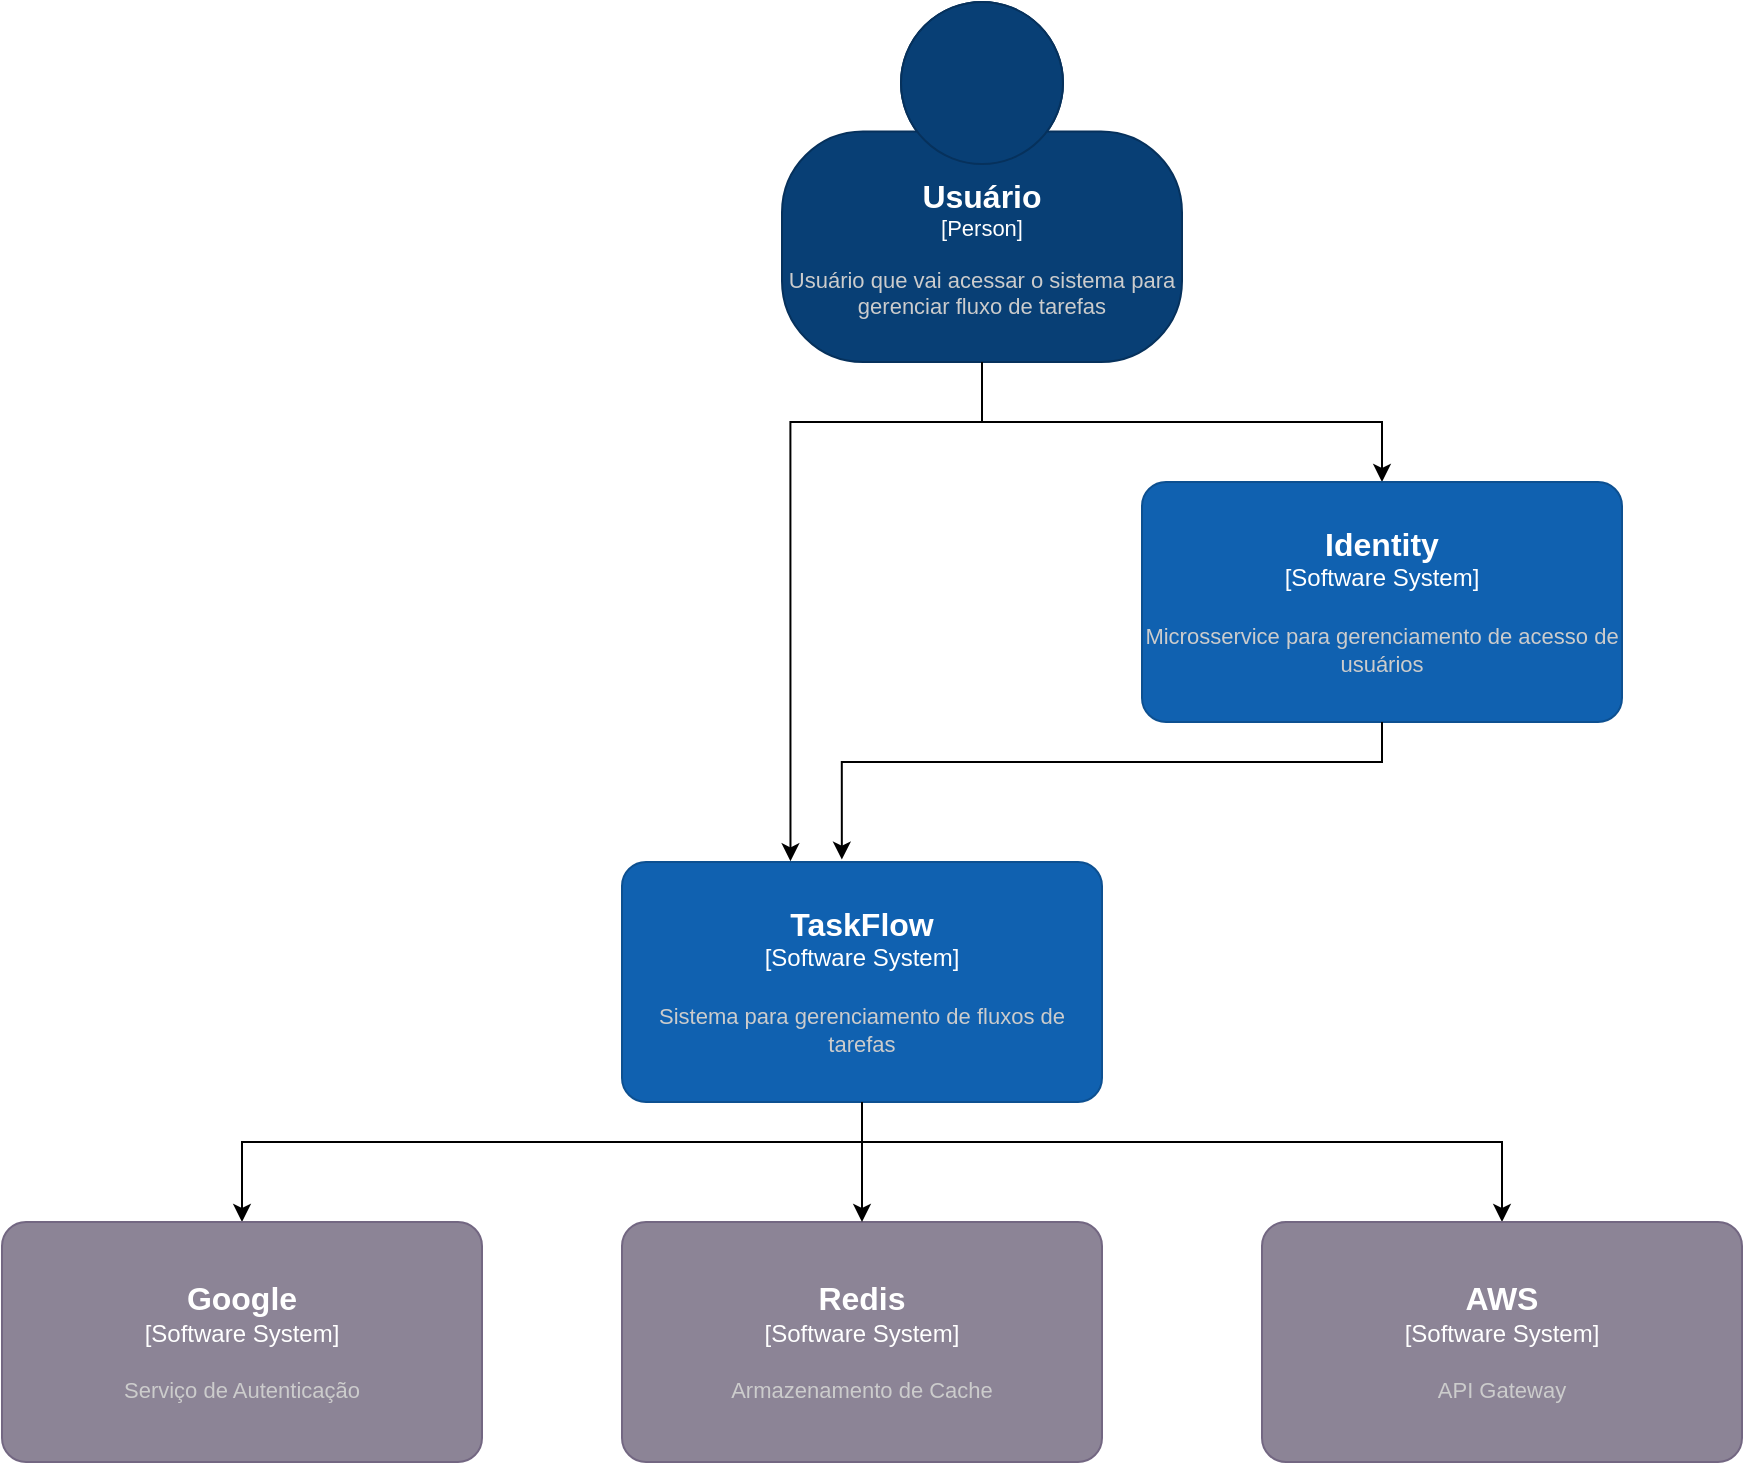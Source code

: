 <mxfile version="26.0.9" pages="5">
  <diagram name="Context" id="cnqDig1YKvm6bamocOQV">
    <mxGraphModel dx="2284" dy="836" grid="0" gridSize="10" guides="1" tooltips="1" connect="1" arrows="1" fold="1" page="1" pageScale="1" pageWidth="850" pageHeight="1100" math="0" shadow="0">
      <root>
        <mxCell id="0" />
        <mxCell id="1" parent="0" />
        <mxCell id="-CwpFU4BZnSYGfL7JsU8-5" value="" style="edgeStyle=orthogonalEdgeStyle;rounded=0;orthogonalLoop=1;jettySize=auto;html=1;entryX=0.5;entryY=0;entryDx=0;entryDy=0;entryPerimeter=0;" parent="1" source="-CwpFU4BZnSYGfL7JsU8-1" target="-CwpFU4BZnSYGfL7JsU8-6" edge="1">
          <mxGeometry relative="1" as="geometry">
            <mxPoint x="-120" y="280" as="targetPoint" />
          </mxGeometry>
        </mxCell>
        <object placeholders="1" c4Name="Usuário" c4Type="Person" c4Description="Usuário que vai acessar o sistema para gerenciar fluxo de tarefas" label="&lt;font style=&quot;font-size: 16px&quot;&gt;&lt;b&gt;%c4Name%&lt;/b&gt;&lt;/font&gt;&lt;div&gt;[%c4Type%]&lt;/div&gt;&lt;br&gt;&lt;div&gt;&lt;font style=&quot;font-size: 11px&quot;&gt;&lt;font color=&quot;#cccccc&quot;&gt;%c4Description%&lt;/font&gt;&lt;/div&gt;" id="-CwpFU4BZnSYGfL7JsU8-1">
          <mxCell style="html=1;fontSize=11;dashed=0;whiteSpace=wrap;fillColor=#083F75;strokeColor=#06315C;fontColor=#ffffff;shape=mxgraph.c4.person2;align=center;metaEdit=1;points=[[0.5,0,0],[1,0.5,0],[1,0.75,0],[0.75,1,0],[0.5,1,0],[0.25,1,0],[0,0.75,0],[0,0.5,0]];resizable=0;" parent="1" vertex="1">
            <mxGeometry x="-60" y="30" width="200" height="180" as="geometry" />
          </mxCell>
        </object>
        <mxCell id="-CwpFU4BZnSYGfL7JsU8-12" style="edgeStyle=orthogonalEdgeStyle;rounded=0;orthogonalLoop=1;jettySize=auto;html=1;entryX=0.5;entryY=0;entryDx=0;entryDy=0;entryPerimeter=0;" parent="1" target="-CwpFU4BZnSYGfL7JsU8-11" edge="1">
          <mxGeometry relative="1" as="geometry">
            <mxPoint x="-20" y="580" as="sourcePoint" />
            <Array as="points">
              <mxPoint x="-20" y="600" />
              <mxPoint x="-330" y="600" />
            </Array>
          </mxGeometry>
        </mxCell>
        <mxCell id="-CwpFU4BZnSYGfL7JsU8-14" style="edgeStyle=orthogonalEdgeStyle;rounded=0;orthogonalLoop=1;jettySize=auto;html=1;exitX=0.5;exitY=1;exitDx=0;exitDy=0;exitPerimeter=0;entryX=0.5;entryY=0;entryDx=0;entryDy=0;entryPerimeter=0;" parent="1" source="-CwpFU4BZnSYGfL7JsU8-4" target="-CwpFU4BZnSYGfL7JsU8-9" edge="1">
          <mxGeometry relative="1" as="geometry">
            <mxPoint x="-120" y="570" as="sourcePoint" />
            <Array as="points">
              <mxPoint x="-20" y="600" />
              <mxPoint x="300" y="600" />
            </Array>
          </mxGeometry>
        </mxCell>
        <object placeholders="1" c4Name="TaskFlow" c4Type="Software System" c4Description="Sistema para gerenciamento de fluxos de tarefas" label="&lt;font style=&quot;font-size: 16px&quot;&gt;&lt;b&gt;%c4Name%&lt;/b&gt;&lt;/font&gt;&lt;div&gt;[%c4Type%]&lt;/div&gt;&lt;br&gt;&lt;div&gt;&lt;font style=&quot;font-size: 11px&quot;&gt;&lt;font color=&quot;#cccccc&quot;&gt;%c4Description%&lt;/font&gt;&lt;/div&gt;" link="data:page/id,S409oOHxKX9jEYv93tye" id="-CwpFU4BZnSYGfL7JsU8-4">
          <mxCell style="rounded=1;whiteSpace=wrap;html=1;labelBackgroundColor=none;fillColor=#1061B0;fontColor=#ffffff;align=center;arcSize=10;strokeColor=#0D5091;metaEdit=1;resizable=0;" parent="1" vertex="1">
            <mxGeometry x="-140" y="460" width="240" height="120" as="geometry" />
          </mxCell>
        </object>
        <object placeholders="1" c4Name="Identity" c4Type="Software System" c4Description="Microsservice para gerenciamento de acesso de usuários&#xa;" label="&lt;font style=&quot;font-size: 16px&quot;&gt;&lt;b&gt;%c4Name%&lt;/b&gt;&lt;/font&gt;&lt;div&gt;[%c4Type%]&lt;/div&gt;&lt;br&gt;&lt;div&gt;&lt;font style=&quot;font-size: 11px&quot;&gt;&lt;font color=&quot;#cccccc&quot;&gt;%c4Description%&lt;/font&gt;&lt;/div&gt;" id="-CwpFU4BZnSYGfL7JsU8-6">
          <mxCell style="rounded=1;whiteSpace=wrap;html=1;labelBackgroundColor=none;fillColor=#1061B0;fontColor=#ffffff;align=center;arcSize=10;strokeColor=#0D5091;metaEdit=1;resizable=0;points=[[0.25,0,0],[0.5,0,0],[0.75,0,0],[1,0.25,0],[1,0.5,0],[1,0.75,0],[0.75,1,0],[0.5,1,0],[0.25,1,0],[0,0.75,0],[0,0.5,0],[0,0.25,0]];" parent="1" vertex="1">
            <mxGeometry x="120" y="270" width="240" height="120" as="geometry" />
          </mxCell>
        </object>
        <mxCell id="-CwpFU4BZnSYGfL7JsU8-7" style="edgeStyle=orthogonalEdgeStyle;rounded=0;orthogonalLoop=1;jettySize=auto;html=1;entryX=0.458;entryY=-0.01;entryDx=0;entryDy=0;entryPerimeter=0;" parent="1" source="-CwpFU4BZnSYGfL7JsU8-6" target="-CwpFU4BZnSYGfL7JsU8-4" edge="1">
          <mxGeometry relative="1" as="geometry">
            <Array as="points">
              <mxPoint x="240" y="410" />
              <mxPoint x="-30" y="410" />
            </Array>
          </mxGeometry>
        </mxCell>
        <mxCell id="-CwpFU4BZnSYGfL7JsU8-8" style="edgeStyle=orthogonalEdgeStyle;rounded=0;orthogonalLoop=1;jettySize=auto;html=1;entryX=0.351;entryY=-0.003;entryDx=0;entryDy=0;entryPerimeter=0;exitX=0.5;exitY=1;exitDx=0;exitDy=0;exitPerimeter=0;" parent="1" source="-CwpFU4BZnSYGfL7JsU8-1" target="-CwpFU4BZnSYGfL7JsU8-4" edge="1">
          <mxGeometry relative="1" as="geometry">
            <Array as="points">
              <mxPoint x="40" y="240" />
              <mxPoint x="-56" y="240" />
            </Array>
          </mxGeometry>
        </mxCell>
        <object placeholders="1" c4Name="AWS" c4Type="Software System" c4Description="API Gateway" label="&lt;font style=&quot;font-size: 16px&quot;&gt;&lt;b&gt;%c4Name%&lt;/b&gt;&lt;/font&gt;&lt;div&gt;[%c4Type%]&lt;/div&gt;&lt;br&gt;&lt;div&gt;&lt;font style=&quot;font-size: 11px&quot;&gt;&lt;font color=&quot;#cccccc&quot;&gt;%c4Description%&lt;/font&gt;&lt;/div&gt;" id="-CwpFU4BZnSYGfL7JsU8-9">
          <mxCell style="rounded=1;whiteSpace=wrap;html=1;labelBackgroundColor=none;fillColor=#8C8496;fontColor=#ffffff;align=center;arcSize=10;strokeColor=#736782;metaEdit=1;resizable=0;points=[[0.25,0,0],[0.5,0,0],[0.75,0,0],[1,0.25,0],[1,0.5,0],[1,0.75,0],[0.75,1,0],[0.5,1,0],[0.25,1,0],[0,0.75,0],[0,0.5,0],[0,0.25,0]];" parent="1" vertex="1">
            <mxGeometry x="180" y="640" width="240" height="120" as="geometry" />
          </mxCell>
        </object>
        <object placeholders="1" c4Name="Redis" c4Type="Software System" c4Description="Armazenamento de Cache" label="&lt;font style=&quot;font-size: 16px&quot;&gt;&lt;b&gt;%c4Name%&lt;/b&gt;&lt;/font&gt;&lt;div&gt;[%c4Type%]&lt;/div&gt;&lt;br&gt;&lt;div&gt;&lt;font style=&quot;font-size: 11px&quot;&gt;&lt;font color=&quot;#cccccc&quot;&gt;%c4Description%&lt;/font&gt;&lt;/div&gt;" id="-CwpFU4BZnSYGfL7JsU8-10">
          <mxCell style="rounded=1;whiteSpace=wrap;html=1;labelBackgroundColor=none;fillColor=#8C8496;fontColor=#ffffff;align=center;arcSize=10;strokeColor=#736782;metaEdit=1;resizable=0;points=[[0.25,0,0],[0.5,0,0],[0.75,0,0],[1,0.25,0],[1,0.5,0],[1,0.75,0],[0.75,1,0],[0.5,1,0],[0.25,1,0],[0,0.75,0],[0,0.5,0],[0,0.25,0]];" parent="1" vertex="1">
            <mxGeometry x="-140" y="640" width="240" height="120" as="geometry" />
          </mxCell>
        </object>
        <object placeholders="1" c4Name="Google" c4Type="Software System" c4Description="Serviço de Autenticação" label="&lt;font style=&quot;font-size: 16px&quot;&gt;&lt;b&gt;%c4Name%&lt;/b&gt;&lt;/font&gt;&lt;div&gt;[%c4Type%]&lt;/div&gt;&lt;br&gt;&lt;div&gt;&lt;font style=&quot;font-size: 11px&quot;&gt;&lt;font color=&quot;#cccccc&quot;&gt;%c4Description%&lt;/font&gt;&lt;/div&gt;" id="-CwpFU4BZnSYGfL7JsU8-11">
          <mxCell style="rounded=1;whiteSpace=wrap;html=1;labelBackgroundColor=none;fillColor=#8C8496;fontColor=#ffffff;align=center;arcSize=10;strokeColor=#736782;metaEdit=1;resizable=0;points=[[0.25,0,0],[0.5,0,0],[0.75,0,0],[1,0.25,0],[1,0.5,0],[1,0.75,0],[0.75,1,0],[0.5,1,0],[0.25,1,0],[0,0.75,0],[0,0.5,0],[0,0.25,0]];" parent="1" vertex="1">
            <mxGeometry x="-450" y="640" width="240" height="120" as="geometry" />
          </mxCell>
        </object>
        <mxCell id="-CwpFU4BZnSYGfL7JsU8-13" style="edgeStyle=orthogonalEdgeStyle;rounded=0;orthogonalLoop=1;jettySize=auto;html=1;entryX=0.5;entryY=0;entryDx=0;entryDy=0;entryPerimeter=0;" parent="1" source="-CwpFU4BZnSYGfL7JsU8-4" target="-CwpFU4BZnSYGfL7JsU8-10" edge="1">
          <mxGeometry relative="1" as="geometry">
            <Array as="points">
              <mxPoint x="-20" y="610" />
              <mxPoint x="-20" y="610" />
            </Array>
          </mxGeometry>
        </mxCell>
      </root>
    </mxGraphModel>
  </diagram>
  <diagram id="S409oOHxKX9jEYv93tye" name="Container">
    <mxGraphModel dx="2390" dy="2493" grid="0" gridSize="10" guides="1" tooltips="1" connect="1" arrows="1" fold="1" page="1" pageScale="1" pageWidth="850" pageHeight="1100" math="0" shadow="0">
      <root>
        <mxCell id="0" />
        <mxCell id="1" parent="0" />
        <mxCell id="Tx2pgbSNfvghXaJgjT9a-4" style="edgeStyle=orthogonalEdgeStyle;rounded=0;orthogonalLoop=1;jettySize=auto;html=1;" edge="1" parent="1" source="NvBNC78l9rhTu3mMF5b2-1" target="Tx2pgbSNfvghXaJgjT9a-6">
          <mxGeometry relative="1" as="geometry" />
        </mxCell>
        <mxCell id="B-nmdVJ3-xfRT4hKKerb-2" value="REST" style="edgeLabel;html=1;align=center;verticalAlign=middle;resizable=0;points=[];strokeColor=#BAC8D3;fontColor=#EEEEEE;fillColor=#09555B;" vertex="1" connectable="0" parent="Tx2pgbSNfvghXaJgjT9a-4">
          <mxGeometry x="-0.2" y="4" relative="1" as="geometry">
            <mxPoint as="offset" />
          </mxGeometry>
        </mxCell>
        <object placeholders="1" c4Name="TaskFlow - Frontend" c4Type="Container" c4Technology="Angular" c4Description="Sistema para gerenciamento de tarefas" label="&lt;font style=&quot;font-size: 16px&quot;&gt;&lt;b&gt;%c4Name%&lt;/b&gt;&lt;/font&gt;&lt;div&gt;[%c4Type%: %c4Technology%]&lt;/div&gt;&lt;br&gt;&lt;div&gt;&lt;font style=&quot;font-size: 11px&quot;&gt;&lt;font color=&quot;#E6E6E6&quot;&gt;%c4Description%&lt;/font&gt;&lt;/div&gt;" link="data:page/id,S88u7uRgy3_dTwwRTWKs" id="NvBNC78l9rhTu3mMF5b2-1">
          <mxCell style="rounded=1;whiteSpace=wrap;html=1;fontSize=11;labelBackgroundColor=none;fillColor=#23A2D9;fontColor=#ffffff;align=center;arcSize=10;strokeColor=#0E7DAD;metaEdit=1;resizable=0;points=[[0.25,0,0],[0.5,0,0],[0.75,0,0],[1,0.25,0],[1,0.5,0],[1,0.75,0],[0.75,1,0],[0.5,1,0],[0.25,1,0],[0,0.75,0],[0,0.5,0],[0,0.25,0]];" vertex="1" parent="1">
            <mxGeometry x="455" y="70" width="240" height="120" as="geometry" />
          </mxCell>
        </object>
        <object placeholders="1" c4Name="TaskFlow" c4Type="SystemScopeBoundary" c4Application="Software System" label="&lt;font style=&quot;font-size: 16px&quot;;color: &quot;#ffffff&quot;&gt;&lt;b&gt;&lt;div style=&quot;text-align: left&quot;&gt;%c4Name%&lt;/div&gt;&lt;/b&gt;&lt;/font&gt;&lt;div style=&quot;text-align: left&quot;&gt;[%c4Application%]&lt;/div&gt;" id="NvBNC78l9rhTu3mMF5b2-2">
          <mxCell style="rounded=1;fontSize=11;whiteSpace=wrap;html=1;dashed=1;arcSize=20;labelBackgroundColor=none;align=left;verticalAlign=bottom;labelBorderColor=none;spacingTop=0;spacing=10;dashPattern=8 4;metaEdit=1;rotatable=0;perimeter=rectanglePerimeter;noLabel=0;labelPadding=0;allowArrows=0;connectable=0;expand=0;recursiveResize=0;editable=1;pointerEvents=0;absoluteArcSize=1;points=[[0.25,0,0],[0.5,0,0],[0.75,0,0],[1,0.25,0],[1,0.5,0],[1,0.75,0],[0.75,1,0],[0.5,1,0],[0.25,1,0],[0,0.75,0],[0,0.5,0],[0,0.25,0]];fillColor=none;" vertex="1" parent="1">
            <mxGeometry x="50" y="20" width="1410" height="930" as="geometry" />
          </mxCell>
        </object>
        <object placeholders="1" c4Name="Usuário" c4Type="Person" c4Description="" label="&lt;font style=&quot;font-size: 16px&quot;&gt;&lt;b&gt;%c4Name%&lt;/b&gt;&lt;/font&gt;&lt;div&gt;[%c4Type%]&lt;/div&gt;&lt;br&gt;&lt;div&gt;&lt;font style=&quot;font-size: 11px&quot;&gt;&lt;font color=&quot;#cccccc&quot;&gt;%c4Description%&lt;/font&gt;&lt;/div&gt;" id="Tx2pgbSNfvghXaJgjT9a-1">
          <mxCell style="html=1;fontSize=11;dashed=0;whiteSpace=wrap;fillColor=#083F75;strokeColor=#06315C;fontColor=#ffffff;shape=mxgraph.c4.person2;align=center;metaEdit=1;points=[[0.5,0,0],[1,0.5,0],[1,0.75,0],[0.75,1,0],[0.5,1,0],[0.25,1,0],[0,0.75,0],[0,0.5,0]];resizable=0;" vertex="1" parent="1">
            <mxGeometry x="475" y="-220" width="200" height="180" as="geometry" />
          </mxCell>
        </object>
        <mxCell id="Tx2pgbSNfvghXaJgjT9a-2" style="edgeStyle=orthogonalEdgeStyle;rounded=0;orthogonalLoop=1;jettySize=auto;html=1;entryX=0.5;entryY=0;entryDx=0;entryDy=0;entryPerimeter=0;" edge="1" parent="1" source="Tx2pgbSNfvghXaJgjT9a-1" target="NvBNC78l9rhTu3mMF5b2-1">
          <mxGeometry relative="1" as="geometry" />
        </mxCell>
        <mxCell id="Tx2pgbSNfvghXaJgjT9a-18" value="" style="edgeStyle=orthogonalEdgeStyle;rounded=0;orthogonalLoop=1;jettySize=auto;html=1;entryX=0.5;entryY=0;entryDx=0;entryDy=0;entryPerimeter=0;" edge="1" parent="1" source="Tx2pgbSNfvghXaJgjT9a-3" target="Tx2pgbSNfvghXaJgjT9a-20">
          <mxGeometry relative="1" as="geometry">
            <mxPoint x="575" y="560" as="targetPoint" />
          </mxGeometry>
        </mxCell>
        <object placeholders="1" c4Name="TaskFlow" c4Type="Container" c4Technology="AspNetCore, RabbitMQ, EnttyFramework, SQL Server" c4Description="Sistema para gerenciamento de tarefas" label="&lt;font style=&quot;font-size: 16px&quot;&gt;&lt;b&gt;%c4Name%&lt;/b&gt;&lt;/font&gt;&lt;div&gt;[%c4Type%: %c4Technology%]&lt;/div&gt;&lt;br&gt;&lt;div&gt;&lt;font style=&quot;font-size: 11px&quot;&gt;&lt;font color=&quot;#E6E6E6&quot;&gt;%c4Description%&lt;/font&gt;&lt;/div&gt;" link="data:page/id,feEe4_TxEbXQCyf3ubXD" id="Tx2pgbSNfvghXaJgjT9a-3">
          <mxCell style="rounded=1;whiteSpace=wrap;html=1;fontSize=11;labelBackgroundColor=none;fillColor=#23A2D9;fontColor=#ffffff;align=center;arcSize=10;strokeColor=#0E7DAD;metaEdit=1;resizable=0;points=[[0.25,0,0],[0.5,0,0],[0.75,0,0],[1,0.25,0],[1,0.5,0],[1,0.75,0],[0.75,1,0],[0.5,1,0],[0.25,1,0],[0,0.75,0],[0,0.5,0],[0,0.25,0]];" vertex="1" parent="1">
            <mxGeometry x="455" y="325" width="240" height="120" as="geometry" />
          </mxCell>
        </object>
        <mxCell id="Tx2pgbSNfvghXaJgjT9a-6" value="&lt;font style=&quot;color: rgb(255, 255, 255);&quot;&gt;API Gateway&lt;/font&gt;" style="sketch=0;points=[[0,0,0],[0.25,0,0],[0.5,0,0],[0.75,0,0],[1,0,0],[0,1,0],[0.25,1,0],[0.5,1,0],[0.75,1,0],[1,1,0],[0,0.25,0],[0,0.5,0],[0,0.75,0],[1,0.25,0],[1,0.5,0],[1,0.75,0]];outlineConnect=0;fontColor=#232F3E;fillColor=#E7157B;strokeColor=#ffffff;dashed=0;verticalLabelPosition=bottom;verticalAlign=top;align=center;html=1;fontSize=12;fontStyle=0;aspect=fixed;shape=mxgraph.aws4.resourceIcon;resIcon=mxgraph.aws4.api_gateway;" vertex="1" parent="1">
          <mxGeometry x="140" y="200" width="78" height="78" as="geometry" />
        </mxCell>
        <mxCell id="Tx2pgbSNfvghXaJgjT9a-7" style="edgeStyle=orthogonalEdgeStyle;rounded=0;orthogonalLoop=1;jettySize=auto;html=1;entryX=0;entryY=0.5;entryDx=0;entryDy=0;entryPerimeter=0;" edge="1" parent="1" source="Tx2pgbSNfvghXaJgjT9a-10" target="Tx2pgbSNfvghXaJgjT9a-3">
          <mxGeometry relative="1" as="geometry" />
        </mxCell>
        <mxCell id="B-nmdVJ3-xfRT4hKKerb-1" value="REST" style="edgeLabel;html=1;align=center;verticalAlign=middle;resizable=0;points=[];strokeColor=#BAC8D3;fontColor=#EEEEEE;fillColor=#09555B;" vertex="1" connectable="0" parent="Tx2pgbSNfvghXaJgjT9a-7">
          <mxGeometry x="0.14" y="-1" relative="1" as="geometry">
            <mxPoint as="offset" />
          </mxGeometry>
        </mxCell>
        <mxCell id="Tx2pgbSNfvghXaJgjT9a-11" value="" style="edgeStyle=orthogonalEdgeStyle;rounded=0;orthogonalLoop=1;jettySize=auto;html=1;entryX=0;entryY=0.5;entryDx=0;entryDy=0;entryPerimeter=0;" edge="1" parent="1" source="Tx2pgbSNfvghXaJgjT9a-6" target="Tx2pgbSNfvghXaJgjT9a-10">
          <mxGeometry relative="1" as="geometry">
            <mxPoint x="218" y="239" as="sourcePoint" />
            <mxPoint x="455" y="400" as="targetPoint" />
          </mxGeometry>
        </mxCell>
        <mxCell id="Tx2pgbSNfvghXaJgjT9a-15" style="edgeStyle=orthogonalEdgeStyle;rounded=0;orthogonalLoop=1;jettySize=auto;html=1;" edge="1" parent="1" source="Tx2pgbSNfvghXaJgjT9a-10" target="Tx2pgbSNfvghXaJgjT9a-14">
          <mxGeometry relative="1" as="geometry" />
        </mxCell>
        <mxCell id="Tx2pgbSNfvghXaJgjT9a-16" style="edgeStyle=orthogonalEdgeStyle;rounded=0;orthogonalLoop=1;jettySize=auto;html=1;" edge="1" parent="1" source="Tx2pgbSNfvghXaJgjT9a-10" target="Tx2pgbSNfvghXaJgjT9a-12">
          <mxGeometry relative="1" as="geometry" />
        </mxCell>
        <mxCell id="Tx2pgbSNfvghXaJgjT9a-10" value="Login" style="html=1;whiteSpace=wrap;strokeColor=none;fillColor=#0079D6;labelPosition=center;verticalLabelPosition=middle;verticalAlign=top;align=center;fontSize=12;outlineConnect=0;spacingTop=-6;fontColor=#FFFFFF;sketch=0;shape=mxgraph.sitemap.login;" vertex="1" parent="1">
          <mxGeometry x="150" y="430" width="120" height="70" as="geometry" />
        </mxCell>
        <mxCell id="Tx2pgbSNfvghXaJgjT9a-12" value="Google Authentication" style="sketch=0;verticalLabelPosition=bottom;sketch=0;aspect=fixed;html=1;verticalAlign=top;strokeColor=#FFFFFF;fillColor=#FFFFFF;align=center;outlineConnect=0;pointerEvents=1;shape=mxgraph.citrix2.authentication_google;fontColor=#ffffff;" vertex="1" parent="1">
          <mxGeometry x="260" y="541" width="40" height="40" as="geometry" />
        </mxCell>
        <mxCell id="Tx2pgbSNfvghXaJgjT9a-13" value="Identity" style="text;html=1;align=center;verticalAlign=middle;whiteSpace=wrap;rounded=0;" vertex="1" parent="1">
          <mxGeometry x="110" y="580" width="60" height="30" as="geometry" />
        </mxCell>
        <mxCell id="Tx2pgbSNfvghXaJgjT9a-14" value="" style="sketch=0;outlineConnect=0;fontColor=#232F3E;gradientColor=none;fillColor=#FFFFFF;strokeColor=none;dashed=0;verticalLabelPosition=bottom;verticalAlign=top;align=center;html=1;fontSize=12;fontStyle=0;aspect=fixed;pointerEvents=1;shape=mxgraph.aws4.user;" vertex="1" parent="1">
          <mxGeometry x="121" y="541" width="38" height="38" as="geometry" />
        </mxCell>
        <object placeholders="1" c4Name="Database" c4Type="Container" c4Technology="SQL Server" c4Description="Armazenamento de dados" label="&lt;font style=&quot;font-size: 16px&quot;&gt;&lt;b&gt;%c4Name%&lt;/b&gt;&lt;/font&gt;&lt;div&gt;[%c4Type%:&amp;nbsp;%c4Technology%]&lt;/div&gt;&lt;br&gt;&lt;div&gt;&lt;font style=&quot;font-size: 11px&quot;&gt;&lt;font color=&quot;#E6E6E6&quot;&gt;%c4Description%&lt;/font&gt;&lt;/div&gt;" link="data:page/id,9r0WjnaPc0cFVZq-0O0t" id="Tx2pgbSNfvghXaJgjT9a-20">
          <mxCell style="shape=cylinder3;size=15;whiteSpace=wrap;html=1;boundedLbl=1;rounded=0;labelBackgroundColor=none;fillColor=#23A2D9;fontSize=12;fontColor=#ffffff;align=center;strokeColor=#0E7DAD;metaEdit=1;points=[[0.5,0,0],[1,0.25,0],[1,0.5,0],[1,0.75,0],[0.5,1,0],[0,0.75,0],[0,0.5,0],[0,0.25,0]];resizable=0;" vertex="1" parent="1">
            <mxGeometry x="455" y="570" width="240" height="120" as="geometry" />
          </mxCell>
        </object>
        <mxCell id="BCl1mvcXpDB7p7pkHk3t-4" style="edgeStyle=orthogonalEdgeStyle;rounded=0;orthogonalLoop=1;jettySize=auto;html=1;" edge="1" parent="1" source="BCl1mvcXpDB7p7pkHk3t-1" target="BCl1mvcXpDB7p7pkHk3t-3">
          <mxGeometry relative="1" as="geometry" />
        </mxCell>
        <object placeholders="1" c4Name="Mensageria" c4Type="Container" c4Technology="RabbitMQ" c4Description="Description of message bus type container role/responsibility." label="&lt;font style=&quot;font-size: 16px&quot;&gt;&lt;b&gt;%c4Name%&lt;/b&gt;&lt;/font&gt;&lt;div&gt;[%c4Type%:&amp;nbsp;%c4Technology%]&lt;/div&gt;&lt;br&gt;&lt;div&gt;&lt;font style=&quot;font-size: 11px&quot;&gt;&lt;font color=&quot;#E6E6E6&quot;&gt;%c4Description%&lt;/font&gt;&lt;/div&gt;" id="BCl1mvcXpDB7p7pkHk3t-1">
          <mxCell style="shape=cylinder3;size=35;direction=south;whiteSpace=wrap;html=1;boundedLbl=1;rounded=0;labelBackgroundColor=none;fillColor=#23A2D9;fontSize=12;fontColor=#ffffff;align=center;strokeColor=#0E7DAD;metaEdit=1;points=[[0.5,0,0],[1,0.25,0],[1,0.5,0],[1,0.75,0],[0.5,1,0],[0,0.75,0],[0,0.5,0],[0,0.25,0]];resizable=0;" vertex="1" parent="1">
            <mxGeometry x="840" y="325" width="240" height="120" as="geometry" />
          </mxCell>
        </object>
        <mxCell id="BCl1mvcXpDB7p7pkHk3t-2" style="edgeStyle=orthogonalEdgeStyle;rounded=0;orthogonalLoop=1;jettySize=auto;html=1;entryX=0.5;entryY=1;entryDx=0;entryDy=0;entryPerimeter=0;" edge="1" parent="1" source="Tx2pgbSNfvghXaJgjT9a-3" target="BCl1mvcXpDB7p7pkHk3t-1">
          <mxGeometry relative="1" as="geometry" />
        </mxCell>
        <object placeholders="1" c4Name="SendMessages" c4Type="Container" c4Technology="AspNetCore, RabbitMQ, gRPC, MongoDb" c4Description="Sistema para envio de mensagens Whatsapp, SMS e e-mails" label="&lt;font style=&quot;font-size: 16px&quot;&gt;&lt;b&gt;%c4Name%&lt;/b&gt;&lt;/font&gt;&lt;div&gt;[%c4Type%: %c4Technology%]&lt;/div&gt;&lt;br&gt;&lt;div&gt;&lt;font style=&quot;font-size: 11px&quot;&gt;&lt;font color=&quot;#E6E6E6&quot;&gt;%c4Description%&lt;/font&gt;&lt;/div&gt;" link="data:page/id,feEe4_TxEbXQCyf3ubXD" id="BCl1mvcXpDB7p7pkHk3t-3">
          <mxCell style="rounded=1;whiteSpace=wrap;html=1;fontSize=11;labelBackgroundColor=none;fillColor=#23A2D9;fontColor=#ffffff;align=center;arcSize=10;strokeColor=#0E7DAD;metaEdit=1;resizable=0;points=[[0.25,0,0],[0.5,0,0],[0.75,0,0],[1,0.25,0],[1,0.5,0],[1,0.75,0],[0.75,1,0],[0.5,1,0],[0.25,1,0],[0,0.75,0],[0,0.5,0],[0,0.25,0]];" vertex="1" parent="1">
            <mxGeometry x="1060" y="570" width="240" height="120" as="geometry" />
          </mxCell>
        </object>
      </root>
    </mxGraphModel>
  </diagram>
  <diagram id="S88u7uRgy3_dTwwRTWKs" name="Component - 1 (Frontend)">
    <mxGraphModel dx="1434" dy="836" grid="1" gridSize="10" guides="1" tooltips="1" connect="1" arrows="1" fold="1" page="1" pageScale="1" pageWidth="850" pageHeight="1100" math="0" shadow="0">
      <root>
        <mxCell id="0" />
        <mxCell id="1" parent="0" />
      </root>
    </mxGraphModel>
  </diagram>
  <diagram id="feEe4_TxEbXQCyf3ubXD" name="Component - 2 (API)">
    <mxGraphModel dx="2868" dy="2772" grid="0" gridSize="10" guides="0" tooltips="1" connect="1" arrows="1" fold="1" page="1" pageScale="1" pageWidth="850" pageHeight="1100" math="0" shadow="0">
      <root>
        <mxCell id="0" />
        <mxCell id="1" parent="0" />
        <mxCell id="MnKyx0KgRnUybkBnnfAu-8" style="edgeStyle=orthogonalEdgeStyle;rounded=0;orthogonalLoop=1;jettySize=auto;html=1;strokeColor=#DDA15E;labelBackgroundColor=none;fontColor=default;" edge="1" parent="1" source="QO4TViIuOAHXIUB9GIMl-1" target="MnKyx0KgRnUybkBnnfAu-7">
          <mxGeometry relative="1" as="geometry" />
        </mxCell>
        <object placeholders="1" c4Name="TaskFlow.API" c4Type="Component" c4Technology="AspNetCore" c4Description="" label="&lt;font style=&quot;font-size: 16px&quot;&gt;&lt;b&gt;%c4Name%&lt;/b&gt;&lt;/font&gt;&lt;div&gt;[%c4Type%: %c4Technology%]&lt;/div&gt;&lt;br&gt;&lt;div&gt;&lt;font style=&quot;font-size: 11px&quot;&gt;%c4Description%&lt;/font&gt;&lt;/div&gt;" id="QO4TViIuOAHXIUB9GIMl-1">
          <mxCell style="rounded=1;whiteSpace=wrap;html=1;labelBackgroundColor=none;fillColor=#BC6C25;fontColor=#FEFAE0;align=center;arcSize=6;strokeColor=#DDA15E;metaEdit=1;resizable=0;points=[[0.25,0,0],[0.5,0,0],[0.75,0,0],[1,0.25,0],[1,0.5,0],[1,0.75,0],[0.75,1,0],[0.5,1,0],[0.25,1,0],[0,0.75,0],[0,0.5,0],[0,0.25,0]];" vertex="1" parent="1">
            <mxGeometry x="645" y="140" width="240" height="120" as="geometry" />
          </mxCell>
        </object>
        <object placeholders="1" c4Name="TaskFlow.API" c4Type="SystemScopeBoundary" c4Application="Software System" label="&lt;font style=&quot;font-size: 16px;color:&quot;#ffffff&quot;&gt;&lt;b&gt;&lt;div style=&quot;text-align: left&quot;&gt;%c4Name%&lt;/div&gt;&lt;/b&gt;&lt;/font&gt;&lt;div style=&quot;text-align: left&quot;&gt;[%c4Application%]&lt;/div&gt;" id="QO4TViIuOAHXIUB9GIMl-2">
          <mxCell style="rounded=1;fontSize=11;whiteSpace=wrap;html=1;dashed=1;arcSize=20;fillColor=none;strokeColor=#DDA15E;fontColor=#FEFAE0;labelBackgroundColor=none;align=left;verticalAlign=bottom;labelBorderColor=none;spacingTop=0;spacing=10;dashPattern=8 4;metaEdit=1;rotatable=0;perimeter=rectanglePerimeter;noLabel=0;labelPadding=0;allowArrows=0;connectable=0;expand=0;recursiveResize=0;editable=1;pointerEvents=0;absoluteArcSize=1;points=[[0.25,0,0],[0.5,0,0],[0.75,0,0],[1,0.25,0],[1,0.5,0],[1,0.75,0],[0.75,1,0],[0.5,1,0],[0.25,1,0],[0,0.75,0],[0,0.5,0],[0,0.25,0]];" vertex="1" parent="1">
            <mxGeometry x="70" y="90" width="1390" height="930" as="geometry" />
          </mxCell>
        </object>
        <mxCell id="VVMHZF3lohGmVQOTb4Eo-2" style="edgeStyle=orthogonalEdgeStyle;rounded=0;orthogonalLoop=1;jettySize=auto;html=1;strokeColor=#DDA15E;labelBackgroundColor=none;fontColor=default;" edge="1" parent="1" source="jymZnGG8dM-BPaAuB_9V-5">
          <mxGeometry relative="1" as="geometry">
            <mxPoint x="760" y="140" as="targetPoint" />
          </mxGeometry>
        </mxCell>
        <mxCell id="jymZnGG8dM-BPaAuB_9V-5" value="Autentication" style="html=1;whiteSpace=wrap;strokeColor=none;fillColor=#BC6C25;labelPosition=center;verticalLabelPosition=middle;verticalAlign=top;align=center;fontSize=12;outlineConnect=0;spacingTop=-6;fontColor=#FEFAE0;sketch=0;shape=mxgraph.sitemap.login;labelBackgroundColor=none;" vertex="1" parent="1">
          <mxGeometry x="320" y="-50" width="180" height="100" as="geometry" />
        </mxCell>
        <object placeholders="1" c4Name="Mediator" c4Type="Component" c4Technology="MediatR" c4Description="Intermediário entre camadas para comandos e consultas." label="&lt;font style=&quot;font-size: 16px&quot;&gt;&lt;b&gt;%c4Name%&lt;/b&gt;&lt;/font&gt;&lt;div&gt;[%c4Type%: %c4Technology%]&lt;/div&gt;&lt;br&gt;&lt;div&gt;&lt;font style=&quot;font-size: 11px&quot;&gt;%c4Description%&lt;/font&gt;&lt;/div&gt;" id="VVMHZF3lohGmVQOTb4Eo-1">
          <mxCell style="rounded=1;whiteSpace=wrap;html=1;labelBackgroundColor=none;fillColor=#BC6C25;fontColor=#FEFAE0;align=center;arcSize=6;strokeColor=#DDA15E;metaEdit=1;resizable=0;points=[[0.25,0,0],[0.5,0,0],[0.75,0,0],[1,0.25,0],[1,0.5,0],[1,0.75,0],[0.75,1,0],[0.5,1,0],[0.25,1,0],[0,0.75,0],[0,0.5,0],[0,0.25,0]];" vertex="1" parent="1">
            <mxGeometry x="645" y="330" width="240" height="120" as="geometry" />
          </mxCell>
        </object>
        <mxCell id="MnKyx0KgRnUybkBnnfAu-1" value="&lt;font style=&quot;color: rgb(255, 255, 255);&quot;&gt;API Gateway&lt;/font&gt;" style="sketch=0;points=[[0,0,0],[0.25,0,0],[0.5,0,0],[0.75,0,0],[1,0,0],[0,1,0],[0.25,1,0],[0.5,1,0],[0.75,1,0],[1,1,0],[0,0.25,0],[0,0.5,0],[0,0.75,0],[1,0.25,0],[1,0.5,0],[1,0.75,0]];outlineConnect=0;fontColor=#FEFAE0;fillColor=#BC6C25;strokeColor=#DDA15E;dashed=0;verticalLabelPosition=bottom;verticalAlign=top;align=center;html=1;fontSize=12;fontStyle=0;aspect=fixed;shape=mxgraph.aws4.resourceIcon;resIcon=mxgraph.aws4.api_gateway;labelBackgroundColor=none;" vertex="1" parent="1">
          <mxGeometry x="110" y="-200" width="78" height="78" as="geometry" />
        </mxCell>
        <mxCell id="MnKyx0KgRnUybkBnnfAu-2" style="edgeStyle=orthogonalEdgeStyle;rounded=0;orthogonalLoop=1;jettySize=auto;html=1;entryX=0;entryY=0.5;entryDx=0;entryDy=0;entryPerimeter=0;strokeColor=#DDA15E;labelBackgroundColor=none;fontColor=default;" edge="1" parent="1" source="MnKyx0KgRnUybkBnnfAu-1" target="jymZnGG8dM-BPaAuB_9V-5">
          <mxGeometry relative="1" as="geometry" />
        </mxCell>
        <mxCell id="MnKyx0KgRnUybkBnnfAu-3" style="edgeStyle=orthogonalEdgeStyle;rounded=0;orthogonalLoop=1;jettySize=auto;html=1;entryX=0.5;entryY=0;entryDx=0;entryDy=0;entryPerimeter=0;strokeColor=#DDA15E;labelBackgroundColor=none;fontColor=default;" edge="1" parent="1" source="QO4TViIuOAHXIUB9GIMl-1" target="VVMHZF3lohGmVQOTb4Eo-1">
          <mxGeometry relative="1" as="geometry" />
        </mxCell>
        <object placeholders="1" c4Name="UseCases" c4Type="Component" c4Technology="" c4Description="" label="&lt;font style=&quot;font-size: 16px&quot;&gt;&lt;b&gt;%c4Name%&lt;/b&gt;&lt;/font&gt;&lt;div&gt;[%c4Type%: %c4Technology%]&lt;/div&gt;&lt;br&gt;&lt;div&gt;&lt;font style=&quot;font-size: 11px&quot;&gt;%c4Description%&lt;/font&gt;&lt;/div&gt;" id="MnKyx0KgRnUybkBnnfAu-4">
          <mxCell style="rounded=1;whiteSpace=wrap;html=1;labelBackgroundColor=none;fillColor=#BC6C25;fontColor=#FEFAE0;align=center;arcSize=6;strokeColor=#DDA15E;metaEdit=1;resizable=0;points=[[0.25,0,0],[0.5,0,0],[0.75,0,0],[1,0.25,0],[1,0.5,0],[1,0.75,0],[0.75,1,0],[0.5,1,0],[0.25,1,0],[0,0.75,0],[0,0.5,0],[0,0.25,0]];" vertex="1" parent="1">
            <mxGeometry x="645" y="520" width="240" height="120" as="geometry" />
          </mxCell>
        </object>
        <mxCell id="MnKyx0KgRnUybkBnnfAu-5" style="edgeStyle=orthogonalEdgeStyle;rounded=0;orthogonalLoop=1;jettySize=auto;html=1;entryX=0.5;entryY=0;entryDx=0;entryDy=0;entryPerimeter=0;strokeColor=#DDA15E;labelBackgroundColor=none;fontColor=default;" edge="1" parent="1" source="VVMHZF3lohGmVQOTb4Eo-1" target="MnKyx0KgRnUybkBnnfAu-4">
          <mxGeometry relative="1" as="geometry" />
        </mxCell>
        <object placeholders="1" c4Name="Docker" c4Type="ContainerScopeBoundary" c4Application="Container" label="&lt;font style=&quot;font-size: 16px;color:&quot;#ffffff&quot;&gt;&lt;b&gt;&lt;div style=&quot;text-align: left&quot;&gt;%c4Name%&lt;/div&gt;&lt;/b&gt;&lt;/font&gt;&lt;div style=&quot;text-align: left&quot;&gt;[%c4Application%]&lt;/div&gt;" id="MnKyx0KgRnUybkBnnfAu-6">
          <mxCell style="rounded=1;fontSize=11;whiteSpace=wrap;html=1;dashed=1;arcSize=20;fillColor=none;strokeColor=#DDA15E;fontColor=#FEFAE0;labelBackgroundColor=none;align=left;verticalAlign=bottom;labelBorderColor=none;spacingTop=0;spacing=10;dashPattern=8 4;metaEdit=1;rotatable=0;perimeter=rectanglePerimeter;noLabel=0;labelPadding=0;allowArrows=0;connectable=0;expand=0;recursiveResize=0;editable=1;pointerEvents=0;absoluteArcSize=1;points=[[0.25,0,0],[0.5,0,0],[0.75,0,0],[1,0.25,0],[1,0.5,0],[1,0.75,0],[0.75,1,0],[0.5,1,0],[0.25,1,0],[0,0.75,0],[0,0.5,0],[0,0.25,0]];" vertex="1" parent="1">
            <mxGeometry x="140" y="120" width="1270" height="740" as="geometry" />
          </mxCell>
        </object>
        <object placeholders="1" c4Name="Oberservabilidade" c4Type="Component" c4Technology="Elasticsearch" c4Description="Para observabilidade e logs centralizados, alimentado pelo Serilog." label="&lt;font style=&quot;font-size: 16px&quot;&gt;&lt;b&gt;%c4Name%&lt;/b&gt;&lt;/font&gt;&lt;div&gt;[%c4Type%: %c4Technology%]&lt;/div&gt;&lt;br&gt;&lt;div&gt;&lt;font style=&quot;font-size: 11px&quot;&gt;%c4Description%&lt;/font&gt;&lt;/div&gt;" id="MnKyx0KgRnUybkBnnfAu-7">
          <mxCell style="rounded=1;whiteSpace=wrap;html=1;labelBackgroundColor=none;fillColor=#BC6C25;fontColor=#FEFAE0;align=center;arcSize=6;strokeColor=#DDA15E;metaEdit=1;resizable=0;points=[[0.25,0,0],[0.5,0,0],[0.75,0,0],[1,0.25,0],[1,0.5,0],[1,0.75,0],[0.75,1,0],[0.5,1,0],[0.25,1,0],[0,0.75,0],[0,0.5,0],[0,0.25,0]];" vertex="1" parent="1">
            <mxGeometry x="1120" y="140" width="240" height="120" as="geometry" />
          </mxCell>
        </object>
        <object placeholders="1" c4Name="Database" c4Type="Container" c4Technology="SQL Server" c4Description="" label="&lt;font style=&quot;font-size: 16px&quot;&gt;&lt;b&gt;%c4Name%&lt;/b&gt;&lt;/font&gt;&lt;div&gt;[%c4Type%:&amp;nbsp;%c4Technology%]&lt;/div&gt;&lt;br&gt;&lt;div&gt;&lt;font style=&quot;font-size: 11px&quot;&gt;&lt;font color=&quot;#E6E6E6&quot;&gt;%c4Description%&lt;/font&gt;&lt;/div&gt;" id="MnKyx0KgRnUybkBnnfAu-10">
          <mxCell style="shape=cylinder3;size=15;whiteSpace=wrap;html=1;boundedLbl=1;rounded=0;labelBackgroundColor=none;fillColor=#BC6C25;fontSize=12;fontColor=#FEFAE0;align=center;strokeColor=#DDA15E;metaEdit=1;points=[[0.5,0,0],[1,0.25,0],[1,0.5,0],[1,0.75,0],[0.5,1,0],[0,0.75,0],[0,0.5,0],[0,0.25,0]];resizable=0;" vertex="1" parent="1">
            <mxGeometry x="645" y="720" width="240" height="120" as="geometry" />
          </mxCell>
        </object>
        <mxCell id="MnKyx0KgRnUybkBnnfAu-11" style="edgeStyle=orthogonalEdgeStyle;rounded=0;orthogonalLoop=1;jettySize=auto;html=1;entryX=0.5;entryY=0;entryDx=0;entryDy=0;entryPerimeter=0;strokeColor=#DDA15E;fontColor=default;fillColor=#BC6C25;labelBackgroundColor=none;" edge="1" parent="1" source="MnKyx0KgRnUybkBnnfAu-4" target="MnKyx0KgRnUybkBnnfAu-10">
          <mxGeometry relative="1" as="geometry" />
        </mxCell>
        <object placeholders="1" c4Name="Mensageria" c4Type="Component" c4Technology="RabbitMQ" c4Description="Usado para mensagens assíncronas (eventos como criação de WorkItem)." label="&lt;font style=&quot;font-size: 16px&quot;&gt;&lt;b&gt;%c4Name%&lt;/b&gt;&lt;/font&gt;&lt;div&gt;[%c4Type%: %c4Technology%]&lt;/div&gt;&lt;br&gt;&lt;div&gt;&lt;font style=&quot;font-size: 11px&quot;&gt;%c4Description%&lt;/font&gt;&lt;/div&gt;" id="MnKyx0KgRnUybkBnnfAu-12">
          <mxCell style="rounded=1;whiteSpace=wrap;html=1;labelBackgroundColor=none;fillColor=#BC6C25;fontColor=#FEFAE0;align=center;arcSize=6;strokeColor=#DDA15E;metaEdit=1;resizable=0;points=[[0.25,0,0],[0.5,0,0],[0.75,0,0],[1,0.25,0],[1,0.5,0],[1,0.75,0],[0.75,1,0],[0.5,1,0],[0.25,1,0],[0,0.75,0],[0,0.5,0],[0,0.25,0]];" vertex="1" parent="1">
            <mxGeometry x="1370" y="330" width="240" height="120" as="geometry" />
          </mxCell>
        </object>
        <mxCell id="MnKyx0KgRnUybkBnnfAu-13" style="edgeStyle=orthogonalEdgeStyle;rounded=0;orthogonalLoop=1;jettySize=auto;html=1;entryX=0;entryY=0.5;entryDx=0;entryDy=0;entryPerimeter=0;strokeColor=#DDA15E;fontColor=#FEFAE0;fillColor=#BC6C25;" edge="1" parent="1" source="VVMHZF3lohGmVQOTb4Eo-1" target="MnKyx0KgRnUybkBnnfAu-12">
          <mxGeometry relative="1" as="geometry" />
        </mxCell>
        <mxCell id="MnKyx0KgRnUybkBnnfAu-14" value="PUBLISHER" style="edgeLabel;html=1;align=center;verticalAlign=middle;resizable=0;points=[];strokeColor=#DDA15E;fontColor=#FEFAE0;fillColor=#BC6C25;" vertex="1" connectable="0" parent="MnKyx0KgRnUybkBnnfAu-13">
          <mxGeometry x="0.243" y="1" relative="1" as="geometry">
            <mxPoint as="offset" />
          </mxGeometry>
        </mxCell>
        <object placeholders="1" c4Name="Central de notificações" c4Type="Software System" c4Description="" label="&lt;font style=&quot;font-size: 16px&quot;&gt;&lt;b&gt;%c4Name%&lt;/b&gt;&lt;/font&gt;&lt;div&gt;[%c4Type%]&lt;/div&gt;&lt;br&gt;&lt;div&gt;&lt;font style=&quot;font-size: 11px&quot;&gt;&lt;font color=&quot;#cccccc&quot;&gt;%c4Description%&lt;/font&gt;&lt;/div&gt;" link="data:page/id,dDujkJn39QMNrIAOfmHi" id="MnKyx0KgRnUybkBnnfAu-15">
          <mxCell style="rounded=1;whiteSpace=wrap;html=1;labelBackgroundColor=none;fillColor=#8C8496;fontColor=#ffffff;align=center;arcSize=10;strokeColor=#736782;metaEdit=1;resizable=0;points=[[0.25,0,0],[0.5,0,0],[0.75,0,0],[1,0.25,0],[1,0.5,0],[1,0.75,0],[0.75,1,0],[0.5,1,0],[0.25,1,0],[0,0.75,0],[0,0.5,0],[0,0.25,0]];" vertex="1" parent="1">
            <mxGeometry x="1830" y="150" width="240" height="120" as="geometry" />
          </mxCell>
        </object>
        <mxCell id="AfaWwJz-JbhdezLw1ZkG-1" style="edgeStyle=orthogonalEdgeStyle;rounded=0;orthogonalLoop=1;jettySize=auto;html=1;entryX=0.004;entryY=0.431;entryDx=0;entryDy=0;entryPerimeter=0;strokeColor=#DDA15E;fontColor=#FEFAE0;fillColor=#BC6C25;" edge="1" parent="1" source="MnKyx0KgRnUybkBnnfAu-12" target="MnKyx0KgRnUybkBnnfAu-15">
          <mxGeometry relative="1" as="geometry" />
        </mxCell>
      </root>
    </mxGraphModel>
  </diagram>
  <diagram id="dDujkJn39QMNrIAOfmHi" name="Component - 3 (Central de notificações)">
    <mxGraphModel dx="1434" dy="836" grid="1" gridSize="10" guides="1" tooltips="1" connect="1" arrows="1" fold="1" page="1" pageScale="1" pageWidth="850" pageHeight="1100" math="0" shadow="0">
      <root>
        <mxCell id="0" />
        <mxCell id="1" parent="0" />
      </root>
    </mxGraphModel>
  </diagram>
</mxfile>
